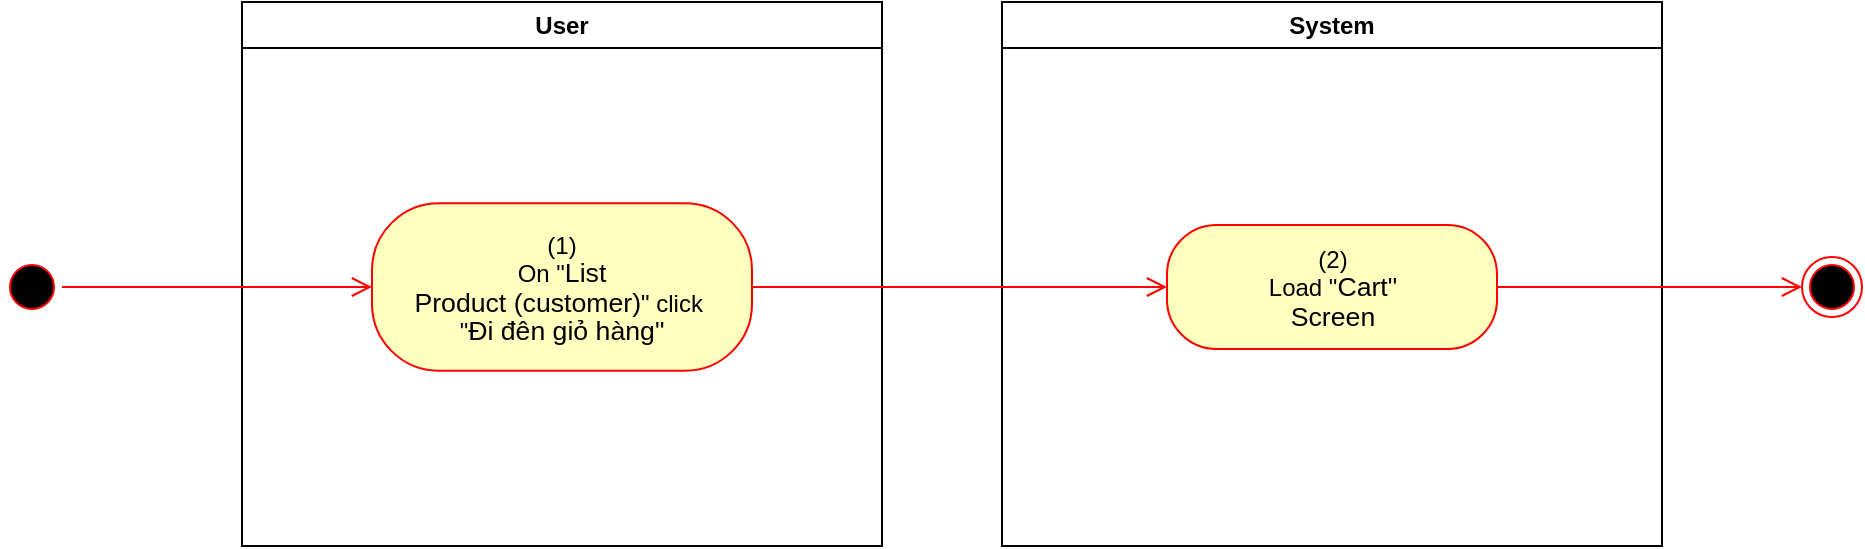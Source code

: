 <mxfile version="15.4.0" type="device"><diagram id="puY_HucEkcXTKS9dGbxa" name="Page-1"><mxGraphModel dx="1086" dy="806" grid="1" gridSize="10" guides="1" tooltips="1" connect="1" arrows="1" fold="1" page="1" pageScale="1" pageWidth="850" pageHeight="1100" math="0" shadow="0"><root><mxCell id="0"/><mxCell id="1" parent="0"/><mxCell id="8_CN4g-4AcxoQUxUYZ3P-1" value="User" style="swimlane;whiteSpace=wrap" vertex="1" parent="1"><mxGeometry x="140" y="128" width="320" height="272" as="geometry"><mxRectangle x="120" y="128" width="60" height="23" as="alternateBounds"/></mxGeometry></mxCell><mxCell id="8_CN4g-4AcxoQUxUYZ3P-2" value="&lt;span&gt;(1)&lt;/span&gt;&lt;br style=&quot;padding: 0px ; margin: 0px&quot;&gt;&lt;span&gt;On &quot;&lt;/span&gt;&lt;span lang=&quot;EN-GB&quot; style=&quot;font-size: 10pt ; line-height: 107% ; font-family: &amp;#34;arial&amp;#34; , sans-serif&quot;&gt;List&lt;br&gt;Product (customer)&lt;/span&gt;&lt;span&gt;&quot; click&amp;nbsp;&lt;/span&gt;&lt;br style=&quot;padding: 0px ; margin: 0px&quot;&gt;&lt;span&gt;&quot;&lt;/span&gt;&lt;span lang=&quot;EN-GB&quot; style=&quot;font-size: 10.0pt ; line-height: 107% ; font-family: &amp;#34;arial&amp;#34; , sans-serif&quot;&gt;Đi đên giỏ hàng&quot;&lt;/span&gt;" style="rounded=1;whiteSpace=wrap;html=1;arcSize=40;fontColor=#000000;fillColor=#ffffc0;strokeColor=#ff0000;" vertex="1" parent="8_CN4g-4AcxoQUxUYZ3P-1"><mxGeometry x="65" y="100.63" width="190" height="83.75" as="geometry"/></mxCell><mxCell id="8_CN4g-4AcxoQUxUYZ3P-3" value="System" style="swimlane;whiteSpace=wrap;startSize=23;" vertex="1" parent="1"><mxGeometry x="520" y="128" width="330" height="272" as="geometry"/></mxCell><mxCell id="8_CN4g-4AcxoQUxUYZ3P-4" value="(2)&lt;br&gt;Load &quot;&lt;span lang=&quot;EN-GB&quot; style=&quot;font-size: 10pt ; line-height: 107% ; font-family: &amp;#34;arial&amp;#34; , sans-serif&quot;&gt;&lt;span lang=&quot;EN-GB&quot; style=&quot;font-size: 10pt ; line-height: 107% ; font-family: &amp;#34;arial&amp;#34; , sans-serif&quot;&gt;Cart&lt;/span&gt;&quot;&lt;br&gt;Screen&lt;br&gt;&lt;/span&gt;" style="rounded=1;whiteSpace=wrap;html=1;arcSize=40;fontColor=#000000;fillColor=#ffffc0;strokeColor=#ff0000;" vertex="1" parent="8_CN4g-4AcxoQUxUYZ3P-3"><mxGeometry x="82.5" y="111.5" width="165" height="62" as="geometry"/></mxCell><mxCell id="8_CN4g-4AcxoQUxUYZ3P-5" value="" style="ellipse;html=1;shape=startState;fillColor=#000000;strokeColor=#ff0000;" vertex="1" parent="1"><mxGeometry x="20" y="255.5" width="30" height="30" as="geometry"/></mxCell><mxCell id="8_CN4g-4AcxoQUxUYZ3P-6" value="" style="edgeStyle=orthogonalEdgeStyle;html=1;verticalAlign=bottom;endArrow=open;endSize=8;strokeColor=#ff0000;rounded=0;entryX=0;entryY=0.5;entryDx=0;entryDy=0;" edge="1" parent="1" source="8_CN4g-4AcxoQUxUYZ3P-5" target="8_CN4g-4AcxoQUxUYZ3P-2"><mxGeometry relative="1" as="geometry"><mxPoint x="200" y="253" as="targetPoint"/></mxGeometry></mxCell><mxCell id="8_CN4g-4AcxoQUxUYZ3P-7" value="" style="edgeStyle=orthogonalEdgeStyle;html=1;verticalAlign=bottom;endArrow=open;endSize=8;strokeColor=#ff0000;rounded=0;entryX=0;entryY=0.5;entryDx=0;entryDy=0;" edge="1" parent="1" source="8_CN4g-4AcxoQUxUYZ3P-2" target="8_CN4g-4AcxoQUxUYZ3P-4"><mxGeometry relative="1" as="geometry"><mxPoint x="600" y="271" as="targetPoint"/></mxGeometry></mxCell><mxCell id="8_CN4g-4AcxoQUxUYZ3P-8" value="" style="ellipse;html=1;shape=endState;fillColor=#000000;strokeColor=#ff0000;" vertex="1" parent="1"><mxGeometry x="920" y="255.5" width="30" height="30" as="geometry"/></mxCell><mxCell id="8_CN4g-4AcxoQUxUYZ3P-9" value="" style="edgeStyle=orthogonalEdgeStyle;html=1;verticalAlign=bottom;endArrow=open;endSize=8;strokeColor=#ff0000;rounded=0;exitX=1;exitY=0.5;exitDx=0;exitDy=0;entryX=0;entryY=0.5;entryDx=0;entryDy=0;" edge="1" parent="1" source="8_CN4g-4AcxoQUxUYZ3P-4" target="8_CN4g-4AcxoQUxUYZ3P-8"><mxGeometry relative="1" as="geometry"><mxPoint x="820" y="760" as="targetPoint"/><mxPoint x="850" y="785" as="sourcePoint"/></mxGeometry></mxCell></root></mxGraphModel></diagram></mxfile>